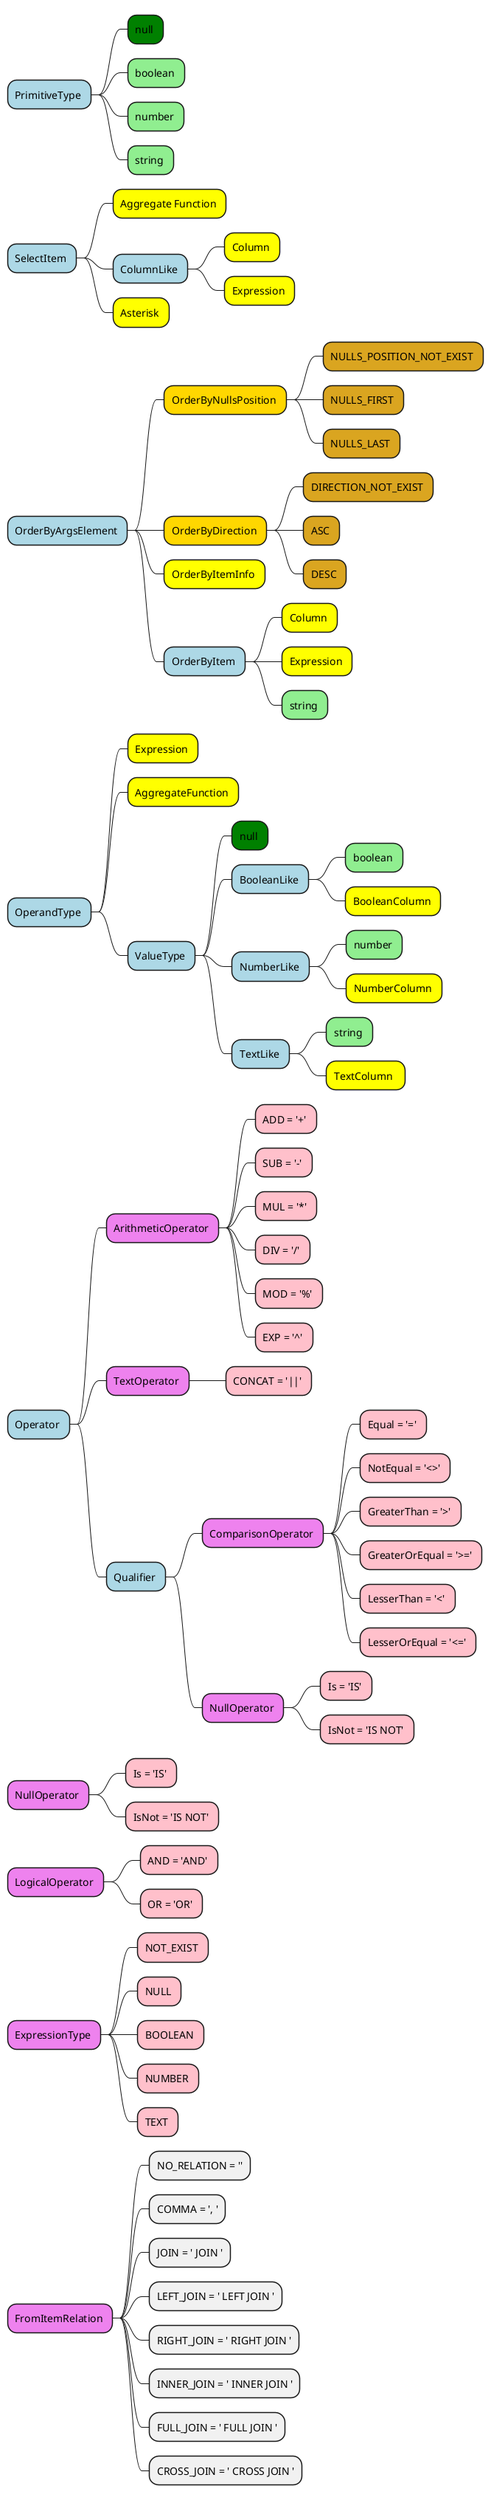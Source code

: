 @startmindmap

<style>
mindmapDiagram {
  .primitive {
    BackgroundColor #lightgreen
  }
  .type {
    BackgroundColor #lightblue
  }
  .abstractClass {
    BackgroundColor #Gold
  }
  .singleToneClass {
    BackgroundColor #GoldenRod
  }
  .class {
    BackgroundColor #Yellow
  }
  .null {
    BackgroundColor #green
  }
  .enum {
    BackgroundColor #violet
  }
  .enumItem {
    BackgroundColor #pink
  }
}
</style>

* PrimitiveType <<type>>
** null <<null>>
** boolean <<primitive>>
** number <<primitive>>
** string <<primitive>>

* SelectItem <<type>>
** Aggregate Function <<class>>
** ColumnLike <<type>>
*** Column <<class>>
*** Expression <<class>>
** Asterisk <<class>>

* OrderByArgsElement <<type>>
** OrderByNullsPosition <<abstractClass>>
*** NULLS_POSITION_NOT_EXIST <<singleToneClass>>
*** NULLS_FIRST <<singleToneClass>>
*** NULLS_LAST <<singleToneClass>>
** OrderByDirection <<abstractClass>>
*** DIRECTION_NOT_EXIST <<singleToneClass>>
*** ASC <<singleToneClass>>
*** DESC <<singleToneClass>>
** OrderByItemInfo <<class>>
** OrderByItem <<type>>
*** Column <<class>>
*** Expression <<class>>
*** string <<primitive>>

* OperandType <<type>>
** Expression <<class>>
** AggregateFunction <<class>>
** ValueType <<type>>
*** null <<null>>
*** BooleanLike <<type>>
**** boolean <<primitive>>
**** BooleanColumn <<class>>
*** NumberLike <<type>>
**** number <<primitive>>
**** NumberColumn <<class>>
*** TextLike <<type>>
**** string <<primitive>>
**** TextColumn  <<class>>

* Operator <<type>>
** ArithmeticOperator <<enum>>
*** ADD = '+' <<enumItem>>
*** SUB = '-' <<enumItem>>
*** MUL = '*' <<enumItem>>
*** DIV = '/' <<enumItem>>
*** MOD = '%' <<enumItem>>
*** EXP = '^' <<enumItem>>
** TextOperator <<enum>>
*** CONCAT = '||' <<enumItem>>
** Qualifier <<type>>
*** ComparisonOperator <<enum>>
**** Equal = '=' <<enumItem>>
**** NotEqual = '<>' <<enumItem>>
**** GreaterThan = '>' <<enumItem>>
**** GreaterOrEqual = '>=' <<enumItem>>
**** LesserThan = '<' <<enumItem>>
**** LesserOrEqual = '<=' <<enumItem>>
*** NullOperator <<enum>>
**** Is = 'IS' <<enumItem>>
**** IsNot = 'IS NOT' <<enumItem>>

* NullOperator <<enum>>
** Is = 'IS' <<enumItem>>
** IsNot = 'IS NOT' <<enumItem>>

* LogicalOperator <<enum>>
** AND = 'AND' <<enumItem>>
** OR = 'OR' <<enumItem>>

* ExpressionType <<enum>>
** NOT_EXIST <<enumItem>>
** NULL <<enumItem>>
** BOOLEAN <<enumItem>>
** NUMBER <<enumItem>>
** TEXT <<enumItem>>

* FromItemRelation <<enum>>
** NO_RELATION = ''
** COMMA = ', '
** JOIN = ' JOIN '
** LEFT_JOIN = ' LEFT JOIN '
** RIGHT_JOIN = ' RIGHT JOIN '
** INNER_JOIN = ' INNER JOIN '
** FULL_JOIN = ' FULL JOIN '
** CROSS_JOIN = ' CROSS JOIN '
@endmindmap
